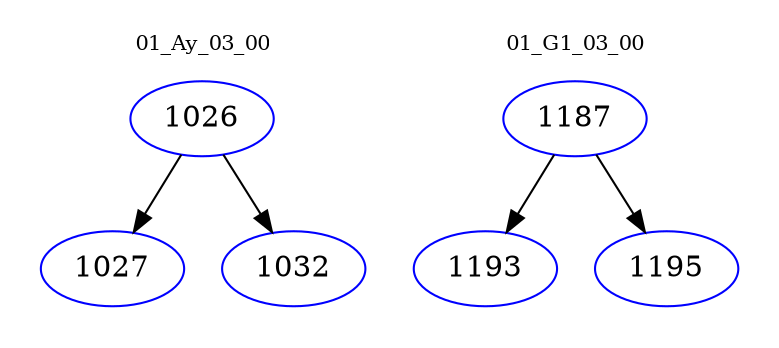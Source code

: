 digraph{
subgraph cluster_0 {
color = white
label = "01_Ay_03_00";
fontsize=10;
T0_1026 [label="1026", color="blue"]
T0_1026 -> T0_1027 [color="black"]
T0_1027 [label="1027", color="blue"]
T0_1026 -> T0_1032 [color="black"]
T0_1032 [label="1032", color="blue"]
}
subgraph cluster_1 {
color = white
label = "01_G1_03_00";
fontsize=10;
T1_1187 [label="1187", color="blue"]
T1_1187 -> T1_1193 [color="black"]
T1_1193 [label="1193", color="blue"]
T1_1187 -> T1_1195 [color="black"]
T1_1195 [label="1195", color="blue"]
}
}
